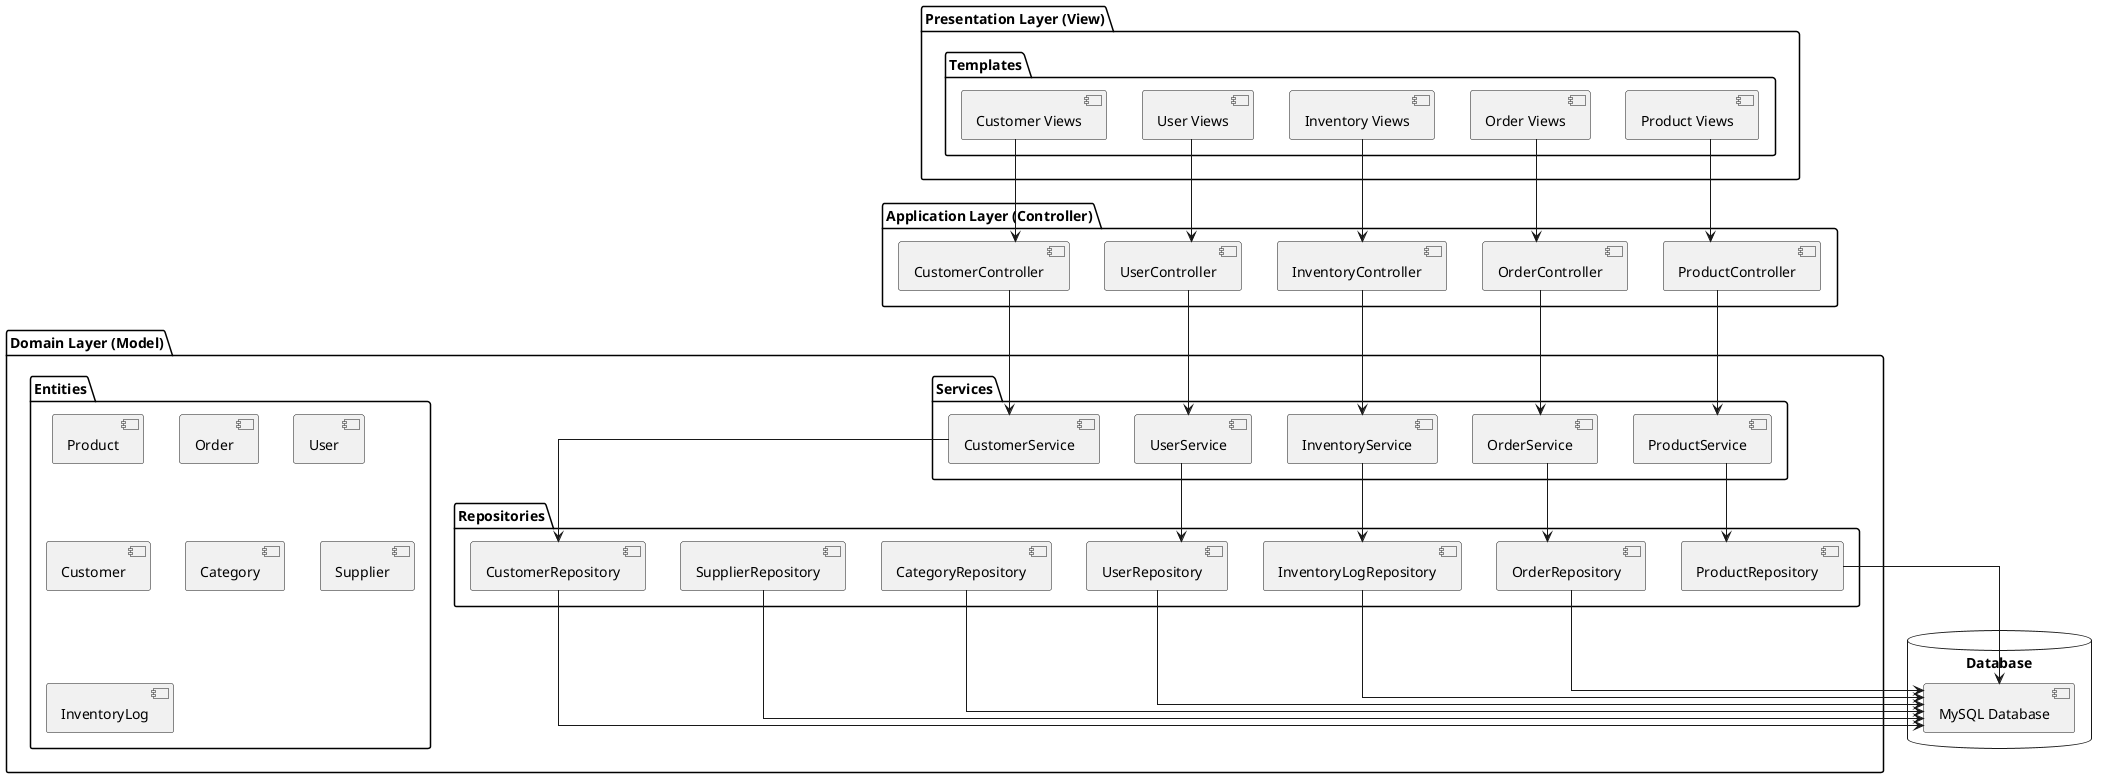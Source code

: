 @startuml QM Inventory System - MVC Architecture

skinparam linetype ortho
skinparam componentStyle uml2

package "Presentation Layer (View)" {
  folder "Templates" {
    component "Product Views"
    component "Order Views"
    component "Inventory Views"
    component "User Views"
    component "Customer Views"
  }
}

package "Application Layer (Controller)" {
  component "ProductController"
  component "OrderController"
  component "InventoryController"
  component "UserController"
  component "CustomerController"
}

package "Domain Layer (Model)" {
  folder "Entities" {
    component "Product"
    component "Order"
    component "User"
    component "Customer"
    component "Category"
    component "Supplier"
    component "InventoryLog"
  }
  
  folder "Services" {
    component "ProductService"
    component "OrderService"
    component "InventoryService"
    component "UserService"
    component "CustomerService"
  }
  
  folder "Repositories" {
    component "ProductRepository"
    component "OrderRepository"
    component "UserRepository"
    component "CustomerRepository"
    component "CategoryRepository"
    component "SupplierRepository"
    component "InventoryLogRepository"
  }
}

database "Database" {
  component "MySQL Database"
}

' View to Controller
"Product Views" --> "ProductController"
"Order Views" --> "OrderController"
"Inventory Views" --> "InventoryController"
"User Views" --> "UserController"
"Customer Views" --> "CustomerController"

' Controller to Service
"ProductController" --> "ProductService"
"OrderController" --> "OrderService"
"InventoryController" --> "InventoryService"
"UserController" --> "UserService"
"CustomerController" --> "CustomerService"

' Service to Repository
"ProductService" --> "ProductRepository"
"OrderService" --> "OrderRepository"
"InventoryService" --> "InventoryLogRepository"
"UserService" --> "UserRepository"
"CustomerService" --> "CustomerRepository"

' Repository to Database
"ProductRepository" --> "MySQL Database"
"OrderRepository" --> "MySQL Database"
"UserRepository" --> "MySQL Database"
"CustomerRepository" --> "MySQL Database"
"CategoryRepository" --> "MySQL Database"
"SupplierRepository" --> "MySQL Database"
"InventoryLogRepository" --> "MySQL Database"

@enduml
